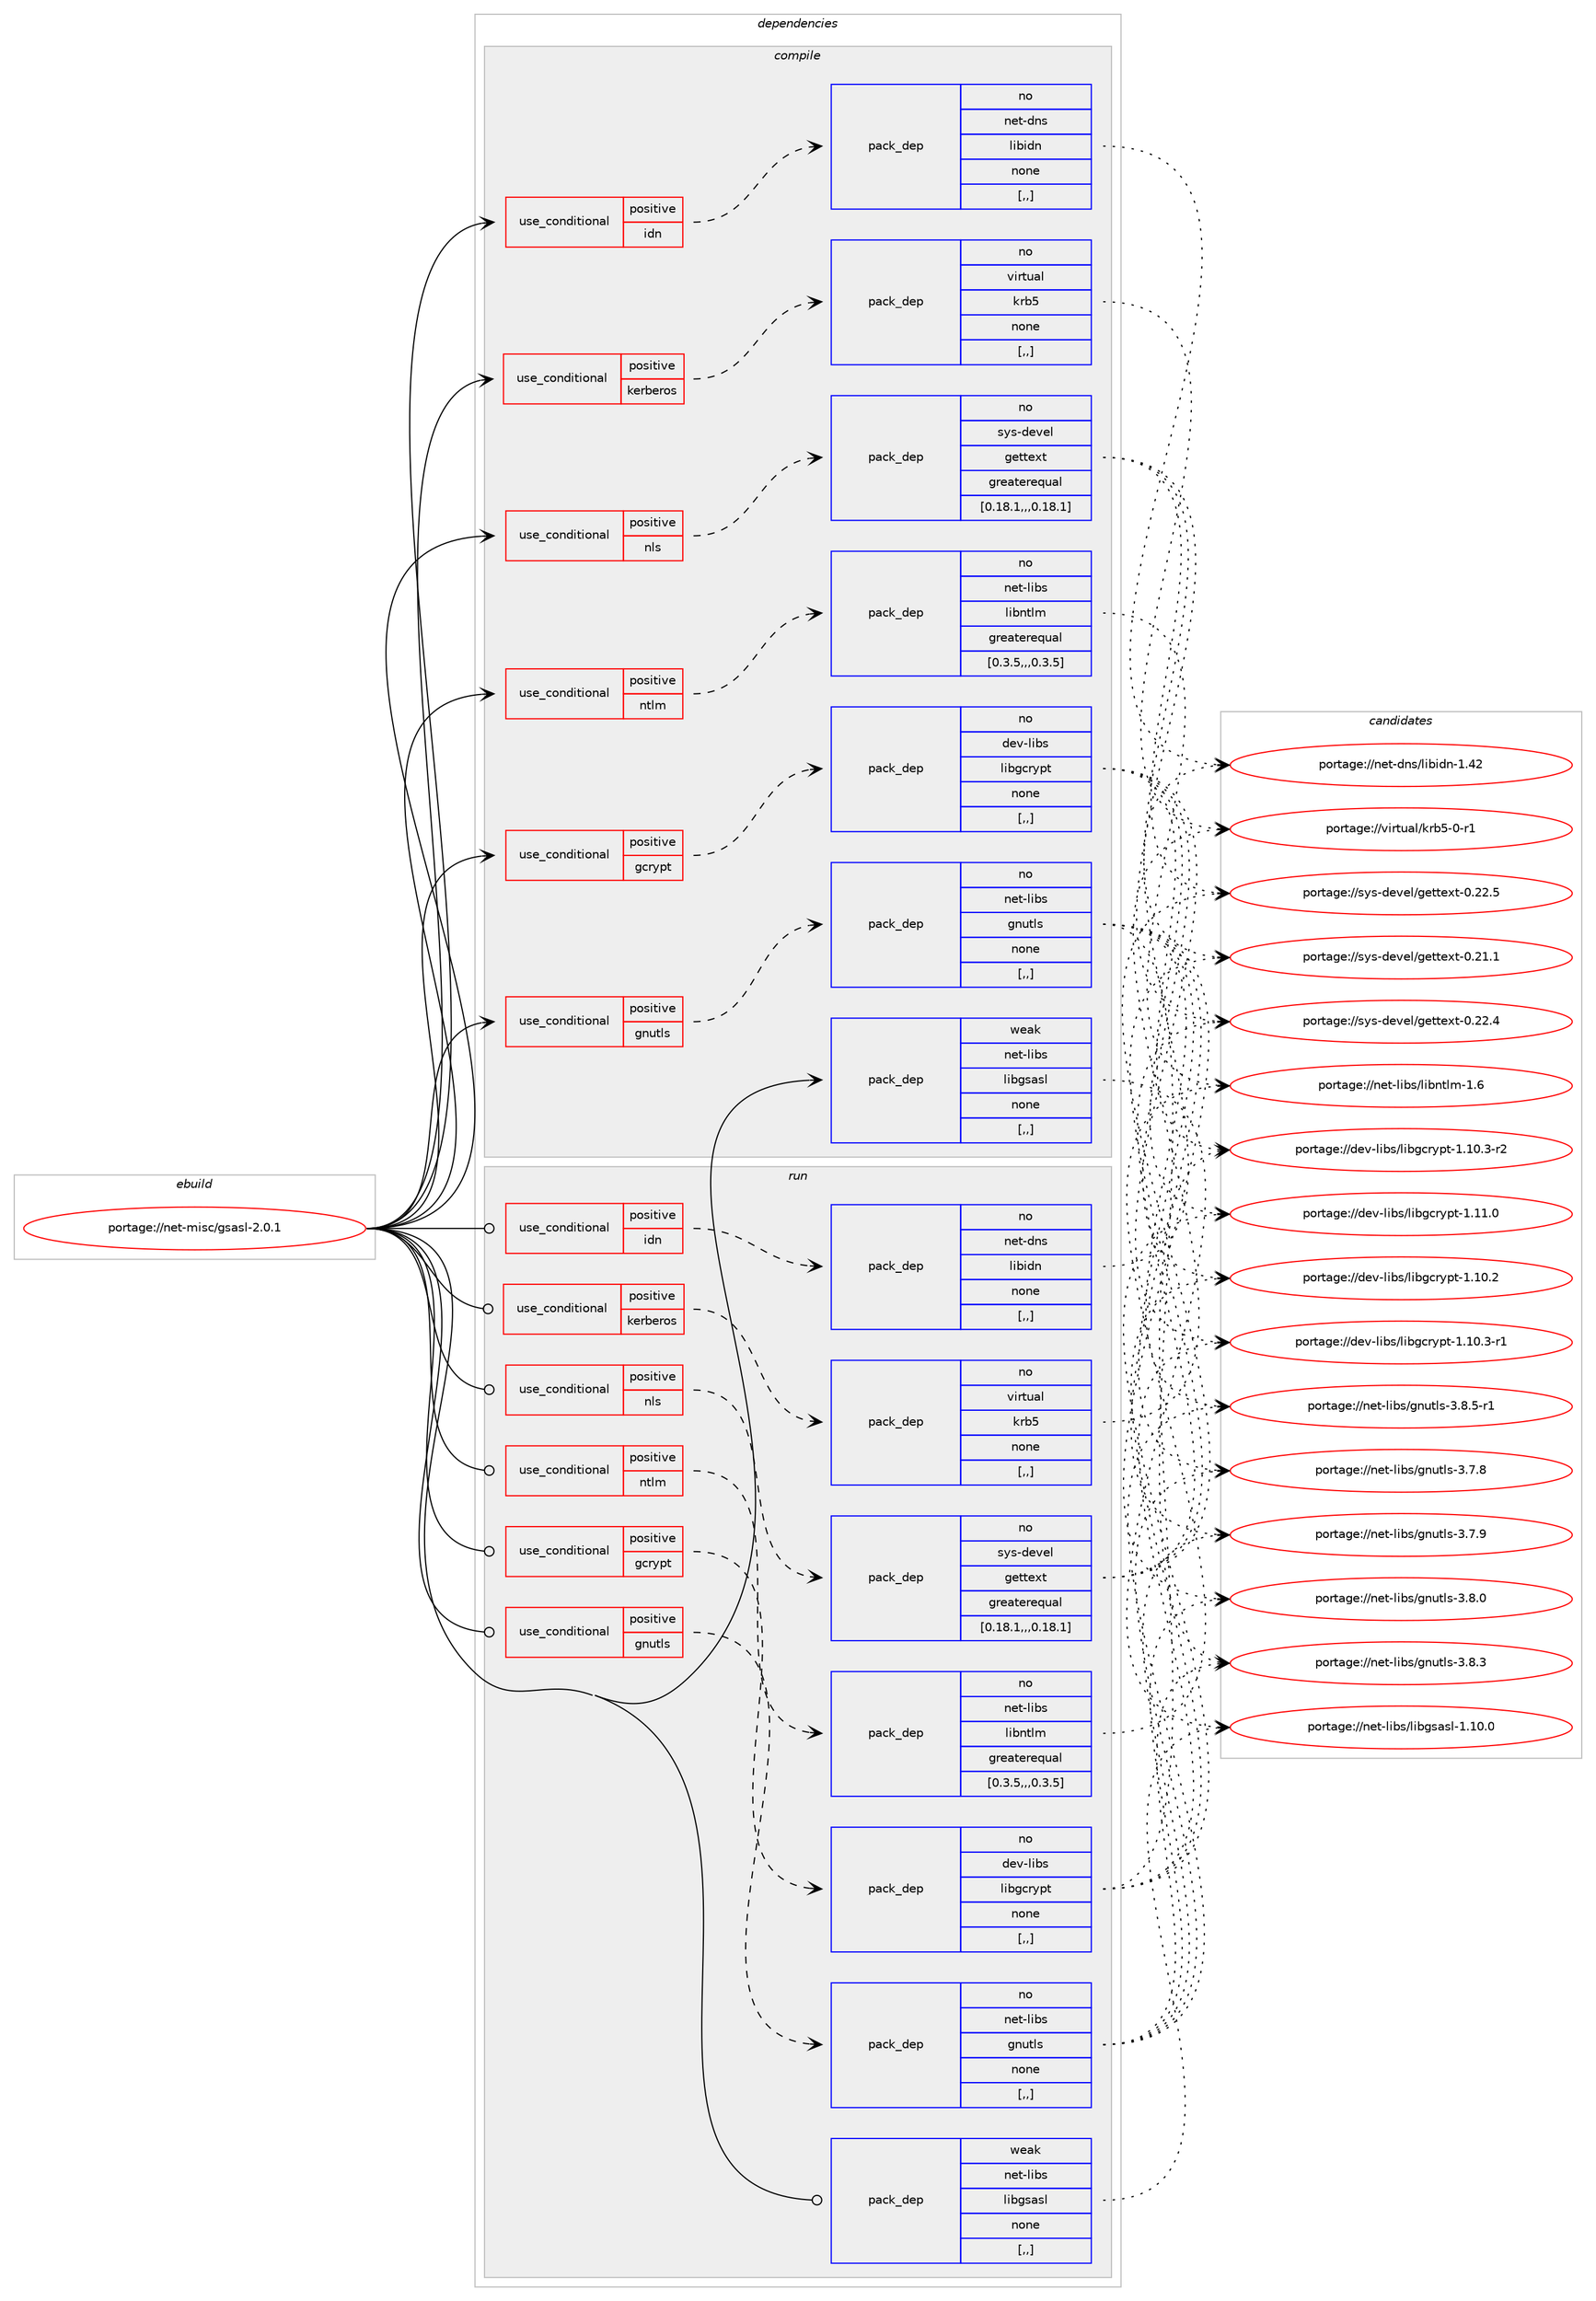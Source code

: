 digraph prolog {

# *************
# Graph options
# *************

newrank=true;
concentrate=true;
compound=true;
graph [rankdir=LR,fontname=Helvetica,fontsize=10,ranksep=1.5];#, ranksep=2.5, nodesep=0.2];
edge  [arrowhead=vee];
node  [fontname=Helvetica,fontsize=10];

# **********
# The ebuild
# **********

subgraph cluster_leftcol {
color=gray;
rank=same;
label=<<i>ebuild</i>>;
id [label="portage://net-misc/gsasl-2.0.1", color=red, width=4, href="../net-misc/gsasl-2.0.1.svg"];
}

# ****************
# The dependencies
# ****************

subgraph cluster_midcol {
color=gray;
label=<<i>dependencies</i>>;
subgraph cluster_compile {
fillcolor="#eeeeee";
style=filled;
label=<<i>compile</i>>;
subgraph cond95143 {
dependency361849 [label=<<TABLE BORDER="0" CELLBORDER="1" CELLSPACING="0" CELLPADDING="4"><TR><TD ROWSPAN="3" CELLPADDING="10">use_conditional</TD></TR><TR><TD>positive</TD></TR><TR><TD>gcrypt</TD></TR></TABLE>>, shape=none, color=red];
subgraph pack264093 {
dependency361850 [label=<<TABLE BORDER="0" CELLBORDER="1" CELLSPACING="0" CELLPADDING="4" WIDTH="220"><TR><TD ROWSPAN="6" CELLPADDING="30">pack_dep</TD></TR><TR><TD WIDTH="110">no</TD></TR><TR><TD>dev-libs</TD></TR><TR><TD>libgcrypt</TD></TR><TR><TD>none</TD></TR><TR><TD>[,,]</TD></TR></TABLE>>, shape=none, color=blue];
}
dependency361849:e -> dependency361850:w [weight=20,style="dashed",arrowhead="vee"];
}
id:e -> dependency361849:w [weight=20,style="solid",arrowhead="vee"];
subgraph cond95144 {
dependency361851 [label=<<TABLE BORDER="0" CELLBORDER="1" CELLSPACING="0" CELLPADDING="4"><TR><TD ROWSPAN="3" CELLPADDING="10">use_conditional</TD></TR><TR><TD>positive</TD></TR><TR><TD>gnutls</TD></TR></TABLE>>, shape=none, color=red];
subgraph pack264094 {
dependency361852 [label=<<TABLE BORDER="0" CELLBORDER="1" CELLSPACING="0" CELLPADDING="4" WIDTH="220"><TR><TD ROWSPAN="6" CELLPADDING="30">pack_dep</TD></TR><TR><TD WIDTH="110">no</TD></TR><TR><TD>net-libs</TD></TR><TR><TD>gnutls</TD></TR><TR><TD>none</TD></TR><TR><TD>[,,]</TD></TR></TABLE>>, shape=none, color=blue];
}
dependency361851:e -> dependency361852:w [weight=20,style="dashed",arrowhead="vee"];
}
id:e -> dependency361851:w [weight=20,style="solid",arrowhead="vee"];
subgraph cond95145 {
dependency361853 [label=<<TABLE BORDER="0" CELLBORDER="1" CELLSPACING="0" CELLPADDING="4"><TR><TD ROWSPAN="3" CELLPADDING="10">use_conditional</TD></TR><TR><TD>positive</TD></TR><TR><TD>idn</TD></TR></TABLE>>, shape=none, color=red];
subgraph pack264095 {
dependency361854 [label=<<TABLE BORDER="0" CELLBORDER="1" CELLSPACING="0" CELLPADDING="4" WIDTH="220"><TR><TD ROWSPAN="6" CELLPADDING="30">pack_dep</TD></TR><TR><TD WIDTH="110">no</TD></TR><TR><TD>net-dns</TD></TR><TR><TD>libidn</TD></TR><TR><TD>none</TD></TR><TR><TD>[,,]</TD></TR></TABLE>>, shape=none, color=blue];
}
dependency361853:e -> dependency361854:w [weight=20,style="dashed",arrowhead="vee"];
}
id:e -> dependency361853:w [weight=20,style="solid",arrowhead="vee"];
subgraph cond95146 {
dependency361855 [label=<<TABLE BORDER="0" CELLBORDER="1" CELLSPACING="0" CELLPADDING="4"><TR><TD ROWSPAN="3" CELLPADDING="10">use_conditional</TD></TR><TR><TD>positive</TD></TR><TR><TD>kerberos</TD></TR></TABLE>>, shape=none, color=red];
subgraph pack264096 {
dependency361856 [label=<<TABLE BORDER="0" CELLBORDER="1" CELLSPACING="0" CELLPADDING="4" WIDTH="220"><TR><TD ROWSPAN="6" CELLPADDING="30">pack_dep</TD></TR><TR><TD WIDTH="110">no</TD></TR><TR><TD>virtual</TD></TR><TR><TD>krb5</TD></TR><TR><TD>none</TD></TR><TR><TD>[,,]</TD></TR></TABLE>>, shape=none, color=blue];
}
dependency361855:e -> dependency361856:w [weight=20,style="dashed",arrowhead="vee"];
}
id:e -> dependency361855:w [weight=20,style="solid",arrowhead="vee"];
subgraph cond95147 {
dependency361857 [label=<<TABLE BORDER="0" CELLBORDER="1" CELLSPACING="0" CELLPADDING="4"><TR><TD ROWSPAN="3" CELLPADDING="10">use_conditional</TD></TR><TR><TD>positive</TD></TR><TR><TD>nls</TD></TR></TABLE>>, shape=none, color=red];
subgraph pack264097 {
dependency361858 [label=<<TABLE BORDER="0" CELLBORDER="1" CELLSPACING="0" CELLPADDING="4" WIDTH="220"><TR><TD ROWSPAN="6" CELLPADDING="30">pack_dep</TD></TR><TR><TD WIDTH="110">no</TD></TR><TR><TD>sys-devel</TD></TR><TR><TD>gettext</TD></TR><TR><TD>greaterequal</TD></TR><TR><TD>[0.18.1,,,0.18.1]</TD></TR></TABLE>>, shape=none, color=blue];
}
dependency361857:e -> dependency361858:w [weight=20,style="dashed",arrowhead="vee"];
}
id:e -> dependency361857:w [weight=20,style="solid",arrowhead="vee"];
subgraph cond95148 {
dependency361859 [label=<<TABLE BORDER="0" CELLBORDER="1" CELLSPACING="0" CELLPADDING="4"><TR><TD ROWSPAN="3" CELLPADDING="10">use_conditional</TD></TR><TR><TD>positive</TD></TR><TR><TD>ntlm</TD></TR></TABLE>>, shape=none, color=red];
subgraph pack264098 {
dependency361860 [label=<<TABLE BORDER="0" CELLBORDER="1" CELLSPACING="0" CELLPADDING="4" WIDTH="220"><TR><TD ROWSPAN="6" CELLPADDING="30">pack_dep</TD></TR><TR><TD WIDTH="110">no</TD></TR><TR><TD>net-libs</TD></TR><TR><TD>libntlm</TD></TR><TR><TD>greaterequal</TD></TR><TR><TD>[0.3.5,,,0.3.5]</TD></TR></TABLE>>, shape=none, color=blue];
}
dependency361859:e -> dependency361860:w [weight=20,style="dashed",arrowhead="vee"];
}
id:e -> dependency361859:w [weight=20,style="solid",arrowhead="vee"];
subgraph pack264099 {
dependency361861 [label=<<TABLE BORDER="0" CELLBORDER="1" CELLSPACING="0" CELLPADDING="4" WIDTH="220"><TR><TD ROWSPAN="6" CELLPADDING="30">pack_dep</TD></TR><TR><TD WIDTH="110">weak</TD></TR><TR><TD>net-libs</TD></TR><TR><TD>libgsasl</TD></TR><TR><TD>none</TD></TR><TR><TD>[,,]</TD></TR></TABLE>>, shape=none, color=blue];
}
id:e -> dependency361861:w [weight=20,style="solid",arrowhead="vee"];
}
subgraph cluster_compileandrun {
fillcolor="#eeeeee";
style=filled;
label=<<i>compile and run</i>>;
}
subgraph cluster_run {
fillcolor="#eeeeee";
style=filled;
label=<<i>run</i>>;
subgraph cond95149 {
dependency361862 [label=<<TABLE BORDER="0" CELLBORDER="1" CELLSPACING="0" CELLPADDING="4"><TR><TD ROWSPAN="3" CELLPADDING="10">use_conditional</TD></TR><TR><TD>positive</TD></TR><TR><TD>gcrypt</TD></TR></TABLE>>, shape=none, color=red];
subgraph pack264100 {
dependency361863 [label=<<TABLE BORDER="0" CELLBORDER="1" CELLSPACING="0" CELLPADDING="4" WIDTH="220"><TR><TD ROWSPAN="6" CELLPADDING="30">pack_dep</TD></TR><TR><TD WIDTH="110">no</TD></TR><TR><TD>dev-libs</TD></TR><TR><TD>libgcrypt</TD></TR><TR><TD>none</TD></TR><TR><TD>[,,]</TD></TR></TABLE>>, shape=none, color=blue];
}
dependency361862:e -> dependency361863:w [weight=20,style="dashed",arrowhead="vee"];
}
id:e -> dependency361862:w [weight=20,style="solid",arrowhead="odot"];
subgraph cond95150 {
dependency361864 [label=<<TABLE BORDER="0" CELLBORDER="1" CELLSPACING="0" CELLPADDING="4"><TR><TD ROWSPAN="3" CELLPADDING="10">use_conditional</TD></TR><TR><TD>positive</TD></TR><TR><TD>gnutls</TD></TR></TABLE>>, shape=none, color=red];
subgraph pack264101 {
dependency361865 [label=<<TABLE BORDER="0" CELLBORDER="1" CELLSPACING="0" CELLPADDING="4" WIDTH="220"><TR><TD ROWSPAN="6" CELLPADDING="30">pack_dep</TD></TR><TR><TD WIDTH="110">no</TD></TR><TR><TD>net-libs</TD></TR><TR><TD>gnutls</TD></TR><TR><TD>none</TD></TR><TR><TD>[,,]</TD></TR></TABLE>>, shape=none, color=blue];
}
dependency361864:e -> dependency361865:w [weight=20,style="dashed",arrowhead="vee"];
}
id:e -> dependency361864:w [weight=20,style="solid",arrowhead="odot"];
subgraph cond95151 {
dependency361866 [label=<<TABLE BORDER="0" CELLBORDER="1" CELLSPACING="0" CELLPADDING="4"><TR><TD ROWSPAN="3" CELLPADDING="10">use_conditional</TD></TR><TR><TD>positive</TD></TR><TR><TD>idn</TD></TR></TABLE>>, shape=none, color=red];
subgraph pack264102 {
dependency361867 [label=<<TABLE BORDER="0" CELLBORDER="1" CELLSPACING="0" CELLPADDING="4" WIDTH="220"><TR><TD ROWSPAN="6" CELLPADDING="30">pack_dep</TD></TR><TR><TD WIDTH="110">no</TD></TR><TR><TD>net-dns</TD></TR><TR><TD>libidn</TD></TR><TR><TD>none</TD></TR><TR><TD>[,,]</TD></TR></TABLE>>, shape=none, color=blue];
}
dependency361866:e -> dependency361867:w [weight=20,style="dashed",arrowhead="vee"];
}
id:e -> dependency361866:w [weight=20,style="solid",arrowhead="odot"];
subgraph cond95152 {
dependency361868 [label=<<TABLE BORDER="0" CELLBORDER="1" CELLSPACING="0" CELLPADDING="4"><TR><TD ROWSPAN="3" CELLPADDING="10">use_conditional</TD></TR><TR><TD>positive</TD></TR><TR><TD>kerberos</TD></TR></TABLE>>, shape=none, color=red];
subgraph pack264103 {
dependency361869 [label=<<TABLE BORDER="0" CELLBORDER="1" CELLSPACING="0" CELLPADDING="4" WIDTH="220"><TR><TD ROWSPAN="6" CELLPADDING="30">pack_dep</TD></TR><TR><TD WIDTH="110">no</TD></TR><TR><TD>virtual</TD></TR><TR><TD>krb5</TD></TR><TR><TD>none</TD></TR><TR><TD>[,,]</TD></TR></TABLE>>, shape=none, color=blue];
}
dependency361868:e -> dependency361869:w [weight=20,style="dashed",arrowhead="vee"];
}
id:e -> dependency361868:w [weight=20,style="solid",arrowhead="odot"];
subgraph cond95153 {
dependency361870 [label=<<TABLE BORDER="0" CELLBORDER="1" CELLSPACING="0" CELLPADDING="4"><TR><TD ROWSPAN="3" CELLPADDING="10">use_conditional</TD></TR><TR><TD>positive</TD></TR><TR><TD>nls</TD></TR></TABLE>>, shape=none, color=red];
subgraph pack264104 {
dependency361871 [label=<<TABLE BORDER="0" CELLBORDER="1" CELLSPACING="0" CELLPADDING="4" WIDTH="220"><TR><TD ROWSPAN="6" CELLPADDING="30">pack_dep</TD></TR><TR><TD WIDTH="110">no</TD></TR><TR><TD>sys-devel</TD></TR><TR><TD>gettext</TD></TR><TR><TD>greaterequal</TD></TR><TR><TD>[0.18.1,,,0.18.1]</TD></TR></TABLE>>, shape=none, color=blue];
}
dependency361870:e -> dependency361871:w [weight=20,style="dashed",arrowhead="vee"];
}
id:e -> dependency361870:w [weight=20,style="solid",arrowhead="odot"];
subgraph cond95154 {
dependency361872 [label=<<TABLE BORDER="0" CELLBORDER="1" CELLSPACING="0" CELLPADDING="4"><TR><TD ROWSPAN="3" CELLPADDING="10">use_conditional</TD></TR><TR><TD>positive</TD></TR><TR><TD>ntlm</TD></TR></TABLE>>, shape=none, color=red];
subgraph pack264105 {
dependency361873 [label=<<TABLE BORDER="0" CELLBORDER="1" CELLSPACING="0" CELLPADDING="4" WIDTH="220"><TR><TD ROWSPAN="6" CELLPADDING="30">pack_dep</TD></TR><TR><TD WIDTH="110">no</TD></TR><TR><TD>net-libs</TD></TR><TR><TD>libntlm</TD></TR><TR><TD>greaterequal</TD></TR><TR><TD>[0.3.5,,,0.3.5]</TD></TR></TABLE>>, shape=none, color=blue];
}
dependency361872:e -> dependency361873:w [weight=20,style="dashed",arrowhead="vee"];
}
id:e -> dependency361872:w [weight=20,style="solid",arrowhead="odot"];
subgraph pack264106 {
dependency361874 [label=<<TABLE BORDER="0" CELLBORDER="1" CELLSPACING="0" CELLPADDING="4" WIDTH="220"><TR><TD ROWSPAN="6" CELLPADDING="30">pack_dep</TD></TR><TR><TD WIDTH="110">weak</TD></TR><TR><TD>net-libs</TD></TR><TR><TD>libgsasl</TD></TR><TR><TD>none</TD></TR><TR><TD>[,,]</TD></TR></TABLE>>, shape=none, color=blue];
}
id:e -> dependency361874:w [weight=20,style="solid",arrowhead="odot"];
}
}

# **************
# The candidates
# **************

subgraph cluster_choices {
rank=same;
color=gray;
label=<<i>candidates</i>>;

subgraph choice264093 {
color=black;
nodesep=1;
choice100101118451081059811547108105981039911412111211645494649484650 [label="portage://dev-libs/libgcrypt-1.10.2", color=red, width=4,href="../dev-libs/libgcrypt-1.10.2.svg"];
choice1001011184510810598115471081059810399114121112116454946494846514511449 [label="portage://dev-libs/libgcrypt-1.10.3-r1", color=red, width=4,href="../dev-libs/libgcrypt-1.10.3-r1.svg"];
choice1001011184510810598115471081059810399114121112116454946494846514511450 [label="portage://dev-libs/libgcrypt-1.10.3-r2", color=red, width=4,href="../dev-libs/libgcrypt-1.10.3-r2.svg"];
choice100101118451081059811547108105981039911412111211645494649494648 [label="portage://dev-libs/libgcrypt-1.11.0", color=red, width=4,href="../dev-libs/libgcrypt-1.11.0.svg"];
dependency361850:e -> choice100101118451081059811547108105981039911412111211645494649484650:w [style=dotted,weight="100"];
dependency361850:e -> choice1001011184510810598115471081059810399114121112116454946494846514511449:w [style=dotted,weight="100"];
dependency361850:e -> choice1001011184510810598115471081059810399114121112116454946494846514511450:w [style=dotted,weight="100"];
dependency361850:e -> choice100101118451081059811547108105981039911412111211645494649494648:w [style=dotted,weight="100"];
}
subgraph choice264094 {
color=black;
nodesep=1;
choice110101116451081059811547103110117116108115455146554656 [label="portage://net-libs/gnutls-3.7.8", color=red, width=4,href="../net-libs/gnutls-3.7.8.svg"];
choice110101116451081059811547103110117116108115455146554657 [label="portage://net-libs/gnutls-3.7.9", color=red, width=4,href="../net-libs/gnutls-3.7.9.svg"];
choice110101116451081059811547103110117116108115455146564648 [label="portage://net-libs/gnutls-3.8.0", color=red, width=4,href="../net-libs/gnutls-3.8.0.svg"];
choice110101116451081059811547103110117116108115455146564651 [label="portage://net-libs/gnutls-3.8.3", color=red, width=4,href="../net-libs/gnutls-3.8.3.svg"];
choice1101011164510810598115471031101171161081154551465646534511449 [label="portage://net-libs/gnutls-3.8.5-r1", color=red, width=4,href="../net-libs/gnutls-3.8.5-r1.svg"];
dependency361852:e -> choice110101116451081059811547103110117116108115455146554656:w [style=dotted,weight="100"];
dependency361852:e -> choice110101116451081059811547103110117116108115455146554657:w [style=dotted,weight="100"];
dependency361852:e -> choice110101116451081059811547103110117116108115455146564648:w [style=dotted,weight="100"];
dependency361852:e -> choice110101116451081059811547103110117116108115455146564651:w [style=dotted,weight="100"];
dependency361852:e -> choice1101011164510810598115471031101171161081154551465646534511449:w [style=dotted,weight="100"];
}
subgraph choice264095 {
color=black;
nodesep=1;
choice1101011164510011011547108105981051001104549465250 [label="portage://net-dns/libidn-1.42", color=red, width=4,href="../net-dns/libidn-1.42.svg"];
dependency361854:e -> choice1101011164510011011547108105981051001104549465250:w [style=dotted,weight="100"];
}
subgraph choice264096 {
color=black;
nodesep=1;
choice1181051141161179710847107114985345484511449 [label="portage://virtual/krb5-0-r1", color=red, width=4,href="../virtual/krb5-0-r1.svg"];
dependency361856:e -> choice1181051141161179710847107114985345484511449:w [style=dotted,weight="100"];
}
subgraph choice264097 {
color=black;
nodesep=1;
choice115121115451001011181011084710310111611610112011645484650494649 [label="portage://sys-devel/gettext-0.21.1", color=red, width=4,href="../sys-devel/gettext-0.21.1.svg"];
choice115121115451001011181011084710310111611610112011645484650504652 [label="portage://sys-devel/gettext-0.22.4", color=red, width=4,href="../sys-devel/gettext-0.22.4.svg"];
choice115121115451001011181011084710310111611610112011645484650504653 [label="portage://sys-devel/gettext-0.22.5", color=red, width=4,href="../sys-devel/gettext-0.22.5.svg"];
dependency361858:e -> choice115121115451001011181011084710310111611610112011645484650494649:w [style=dotted,weight="100"];
dependency361858:e -> choice115121115451001011181011084710310111611610112011645484650504652:w [style=dotted,weight="100"];
dependency361858:e -> choice115121115451001011181011084710310111611610112011645484650504653:w [style=dotted,weight="100"];
}
subgraph choice264098 {
color=black;
nodesep=1;
choice1101011164510810598115471081059811011610810945494654 [label="portage://net-libs/libntlm-1.6", color=red, width=4,href="../net-libs/libntlm-1.6.svg"];
dependency361860:e -> choice1101011164510810598115471081059811011610810945494654:w [style=dotted,weight="100"];
}
subgraph choice264099 {
color=black;
nodesep=1;
choice110101116451081059811547108105981031159711510845494649484648 [label="portage://net-libs/libgsasl-1.10.0", color=red, width=4,href="../net-libs/libgsasl-1.10.0.svg"];
dependency361861:e -> choice110101116451081059811547108105981031159711510845494649484648:w [style=dotted,weight="100"];
}
subgraph choice264100 {
color=black;
nodesep=1;
choice100101118451081059811547108105981039911412111211645494649484650 [label="portage://dev-libs/libgcrypt-1.10.2", color=red, width=4,href="../dev-libs/libgcrypt-1.10.2.svg"];
choice1001011184510810598115471081059810399114121112116454946494846514511449 [label="portage://dev-libs/libgcrypt-1.10.3-r1", color=red, width=4,href="../dev-libs/libgcrypt-1.10.3-r1.svg"];
choice1001011184510810598115471081059810399114121112116454946494846514511450 [label="portage://dev-libs/libgcrypt-1.10.3-r2", color=red, width=4,href="../dev-libs/libgcrypt-1.10.3-r2.svg"];
choice100101118451081059811547108105981039911412111211645494649494648 [label="portage://dev-libs/libgcrypt-1.11.0", color=red, width=4,href="../dev-libs/libgcrypt-1.11.0.svg"];
dependency361863:e -> choice100101118451081059811547108105981039911412111211645494649484650:w [style=dotted,weight="100"];
dependency361863:e -> choice1001011184510810598115471081059810399114121112116454946494846514511449:w [style=dotted,weight="100"];
dependency361863:e -> choice1001011184510810598115471081059810399114121112116454946494846514511450:w [style=dotted,weight="100"];
dependency361863:e -> choice100101118451081059811547108105981039911412111211645494649494648:w [style=dotted,weight="100"];
}
subgraph choice264101 {
color=black;
nodesep=1;
choice110101116451081059811547103110117116108115455146554656 [label="portage://net-libs/gnutls-3.7.8", color=red, width=4,href="../net-libs/gnutls-3.7.8.svg"];
choice110101116451081059811547103110117116108115455146554657 [label="portage://net-libs/gnutls-3.7.9", color=red, width=4,href="../net-libs/gnutls-3.7.9.svg"];
choice110101116451081059811547103110117116108115455146564648 [label="portage://net-libs/gnutls-3.8.0", color=red, width=4,href="../net-libs/gnutls-3.8.0.svg"];
choice110101116451081059811547103110117116108115455146564651 [label="portage://net-libs/gnutls-3.8.3", color=red, width=4,href="../net-libs/gnutls-3.8.3.svg"];
choice1101011164510810598115471031101171161081154551465646534511449 [label="portage://net-libs/gnutls-3.8.5-r1", color=red, width=4,href="../net-libs/gnutls-3.8.5-r1.svg"];
dependency361865:e -> choice110101116451081059811547103110117116108115455146554656:w [style=dotted,weight="100"];
dependency361865:e -> choice110101116451081059811547103110117116108115455146554657:w [style=dotted,weight="100"];
dependency361865:e -> choice110101116451081059811547103110117116108115455146564648:w [style=dotted,weight="100"];
dependency361865:e -> choice110101116451081059811547103110117116108115455146564651:w [style=dotted,weight="100"];
dependency361865:e -> choice1101011164510810598115471031101171161081154551465646534511449:w [style=dotted,weight="100"];
}
subgraph choice264102 {
color=black;
nodesep=1;
choice1101011164510011011547108105981051001104549465250 [label="portage://net-dns/libidn-1.42", color=red, width=4,href="../net-dns/libidn-1.42.svg"];
dependency361867:e -> choice1101011164510011011547108105981051001104549465250:w [style=dotted,weight="100"];
}
subgraph choice264103 {
color=black;
nodesep=1;
choice1181051141161179710847107114985345484511449 [label="portage://virtual/krb5-0-r1", color=red, width=4,href="../virtual/krb5-0-r1.svg"];
dependency361869:e -> choice1181051141161179710847107114985345484511449:w [style=dotted,weight="100"];
}
subgraph choice264104 {
color=black;
nodesep=1;
choice115121115451001011181011084710310111611610112011645484650494649 [label="portage://sys-devel/gettext-0.21.1", color=red, width=4,href="../sys-devel/gettext-0.21.1.svg"];
choice115121115451001011181011084710310111611610112011645484650504652 [label="portage://sys-devel/gettext-0.22.4", color=red, width=4,href="../sys-devel/gettext-0.22.4.svg"];
choice115121115451001011181011084710310111611610112011645484650504653 [label="portage://sys-devel/gettext-0.22.5", color=red, width=4,href="../sys-devel/gettext-0.22.5.svg"];
dependency361871:e -> choice115121115451001011181011084710310111611610112011645484650494649:w [style=dotted,weight="100"];
dependency361871:e -> choice115121115451001011181011084710310111611610112011645484650504652:w [style=dotted,weight="100"];
dependency361871:e -> choice115121115451001011181011084710310111611610112011645484650504653:w [style=dotted,weight="100"];
}
subgraph choice264105 {
color=black;
nodesep=1;
choice1101011164510810598115471081059811011610810945494654 [label="portage://net-libs/libntlm-1.6", color=red, width=4,href="../net-libs/libntlm-1.6.svg"];
dependency361873:e -> choice1101011164510810598115471081059811011610810945494654:w [style=dotted,weight="100"];
}
subgraph choice264106 {
color=black;
nodesep=1;
choice110101116451081059811547108105981031159711510845494649484648 [label="portage://net-libs/libgsasl-1.10.0", color=red, width=4,href="../net-libs/libgsasl-1.10.0.svg"];
dependency361874:e -> choice110101116451081059811547108105981031159711510845494649484648:w [style=dotted,weight="100"];
}
}

}
